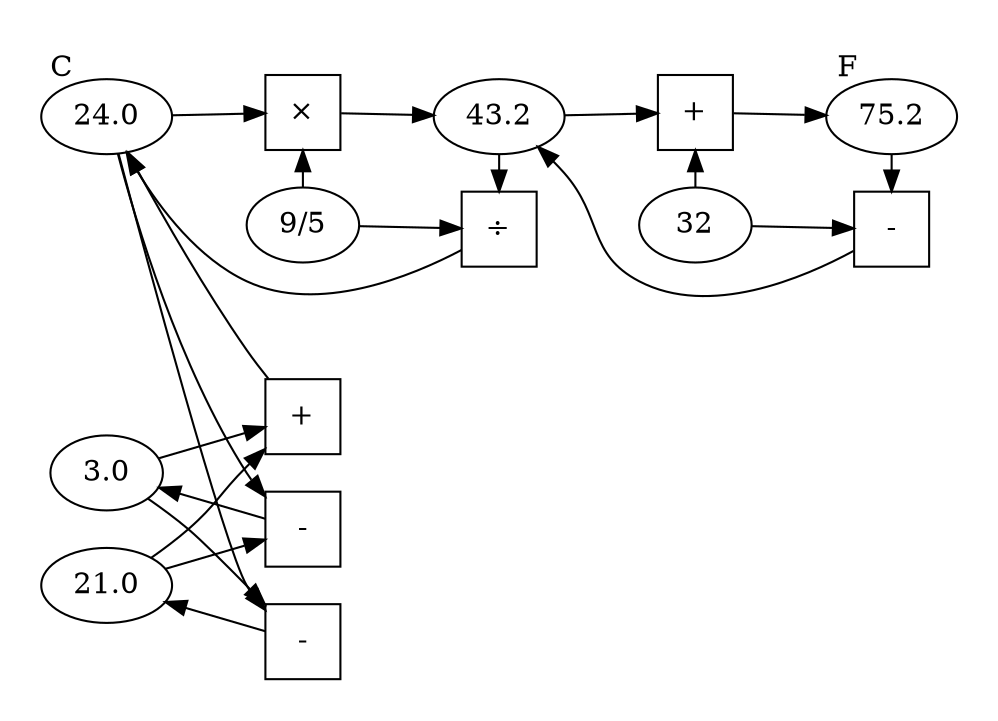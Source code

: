 digraph celsiusAdd {
    graph [rankdir=LR];
    div [label=÷,shape=square];
    minus [label="-",shape=square];
    subgraph cluster_1 {
        graph [style=invis];
        c [label=24.0];
        times [label=×,shape=square];
        m [label=43.2];
        plus [label="+",shape=square];
        f [label=75.2];
    }
    nf [label="9/5"];
    tt [label=32];
    c -> times;
    nf -> times;
    times -> m;
    m -> plus;
    tt -> plus;
    plus -> f;
    c -> nf [style=invis];
    nf -> m [style=invis];
    m -> tt [style=invis];
    tt -> f [style=invis];
    c -> c [xlabel=C
           ,penwidth=0
           ,dir=none];
    f -> f [xlabel=F
           ,penwidth=0
           ,dir=none];
    f -> minus;
    tt -> minus;
    minus -> m;
    m -> div;
    nf -> div;
    div -> c;
    div [label=÷,shape=square];
    subgraph cluster_11 {
        graph [style=invis];
        min1 [label="-",shape=square];
        min2 [label="-",shape=square];
    }
    subgraph cluster_12 {
        graph [style=invis];
        b [label=3.0];
        a [label=21.0];
    }
    plus2 [label="+",shape=square];
    a -> min1;
    a -> plus2;
    b -> plus2;
    b -> min2;
    c -> min1;
    c -> min2;
    min1 -> b;
    min2 -> a;
    plus2 -> c;
}